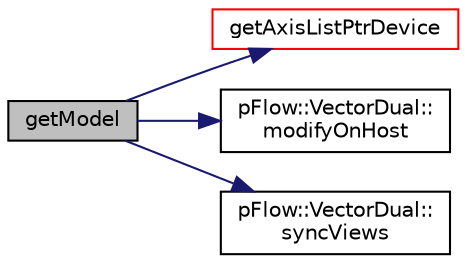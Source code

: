 digraph "getModel"
{
 // LATEX_PDF_SIZE
  edge [fontname="Helvetica",fontsize="10",labelfontname="Helvetica",labelfontsize="10"];
  node [fontname="Helvetica",fontsize="10",shape=record];
  rankdir="LR";
  Node1 [label="getModel",height=0.2,width=0.4,color="black", fillcolor="grey75", style="filled", fontcolor="black",tooltip="Retrun motion model at time t."];
  Node1 -> Node2 [color="midnightblue",fontsize="10",style="solid",fontname="Helvetica"];
  Node2 [label="getAxisListPtrDevice",height=0.2,width=0.4,color="red", fillcolor="white", style="filled",URL="$classpFlow_1_1multiRotatingAxisMotion.html#aab8f95b8f6db448ecf30dc49e72e34b4",tooltip="Pointer to axis list on device."];
  Node1 -> Node4 [color="midnightblue",fontsize="10",style="solid",fontname="Helvetica"];
  Node4 [label="pFlow::VectorDual::\lmodifyOnHost",height=0.2,width=0.4,color="black", fillcolor="white", style="filled",URL="$classpFlow_1_1VectorDual.html#aebc916254a7f439d52da70d54009d36b",tooltip=" "];
  Node1 -> Node5 [color="midnightblue",fontsize="10",style="solid",fontname="Helvetica"];
  Node5 [label="pFlow::VectorDual::\lsyncViews",height=0.2,width=0.4,color="black", fillcolor="white", style="filled",URL="$classpFlow_1_1VectorDual.html#ac892320cd9efccbc7cc40e4a9ce5837c",tooltip=" "];
}
